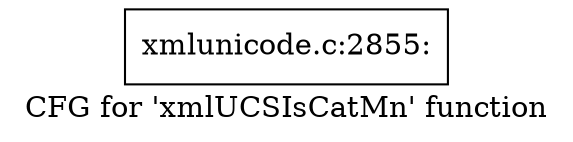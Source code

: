 digraph "CFG for 'xmlUCSIsCatMn' function" {
	label="CFG for 'xmlUCSIsCatMn' function";

	Node0x4ebe390 [shape=record,label="{xmlunicode.c:2855:}"];
}
